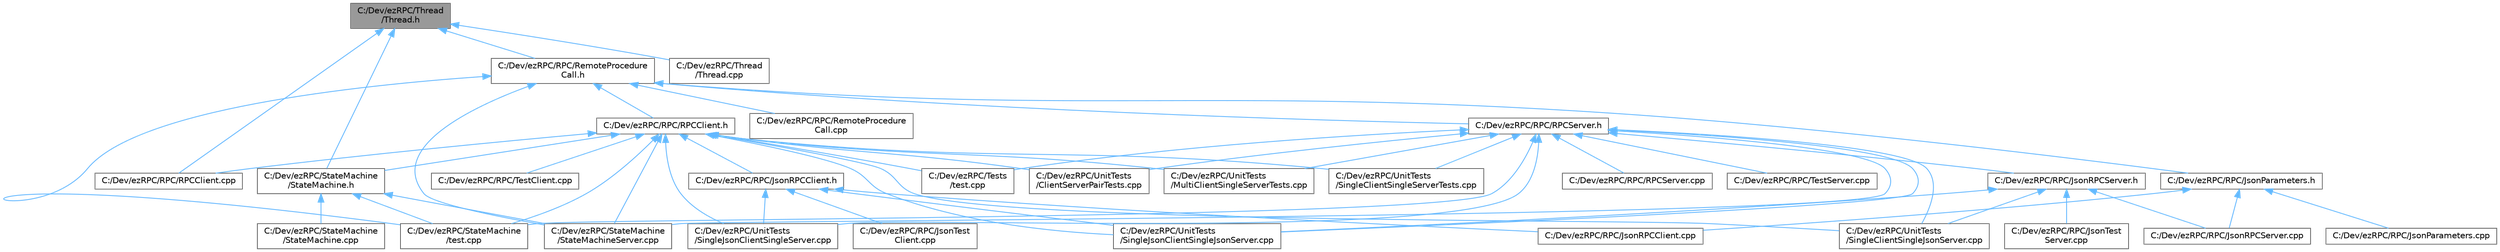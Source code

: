 digraph "C:/Dev/ezRPC/Thread/Thread.h"
{
 // LATEX_PDF_SIZE
  bgcolor="transparent";
  edge [fontname=Helvetica,fontsize=10,labelfontname=Helvetica,labelfontsize=10];
  node [fontname=Helvetica,fontsize=10,shape=box,height=0.2,width=0.4];
  Node1 [id="Node000001",label="C:/Dev/ezRPC/Thread\l/Thread.h",height=0.2,width=0.4,color="gray40", fillcolor="grey60", style="filled", fontcolor="black",tooltip=" "];
  Node1 -> Node2 [id="edge1_Node000001_Node000002",dir="back",color="steelblue1",style="solid",tooltip=" "];
  Node2 [id="Node000002",label="C:/Dev/ezRPC/RPC/RPCClient.cpp",height=0.2,width=0.4,color="grey40", fillcolor="white", style="filled",URL="$_r_p_c_client_8cpp.html",tooltip=" "];
  Node1 -> Node3 [id="edge2_Node000001_Node000003",dir="back",color="steelblue1",style="solid",tooltip=" "];
  Node3 [id="Node000003",label="C:/Dev/ezRPC/RPC/RemoteProcedure\lCall.h",height=0.2,width=0.4,color="grey40", fillcolor="white", style="filled",URL="$_remote_procedure_call_8h.html",tooltip=" "];
  Node3 -> Node4 [id="edge3_Node000003_Node000004",dir="back",color="steelblue1",style="solid",tooltip=" "];
  Node4 [id="Node000004",label="C:/Dev/ezRPC/RPC/JsonParameters.h",height=0.2,width=0.4,color="grey40", fillcolor="white", style="filled",URL="$_json_parameters_8h.html",tooltip=" "];
  Node4 -> Node5 [id="edge4_Node000004_Node000005",dir="back",color="steelblue1",style="solid",tooltip=" "];
  Node5 [id="Node000005",label="C:/Dev/ezRPC/RPC/JsonParameters.cpp",height=0.2,width=0.4,color="grey40", fillcolor="white", style="filled",URL="$_json_parameters_8cpp.html",tooltip=" "];
  Node4 -> Node6 [id="edge5_Node000004_Node000006",dir="back",color="steelblue1",style="solid",tooltip=" "];
  Node6 [id="Node000006",label="C:/Dev/ezRPC/RPC/JsonRPCClient.cpp",height=0.2,width=0.4,color="grey40", fillcolor="white", style="filled",URL="$_json_r_p_c_client_8cpp.html",tooltip=" "];
  Node4 -> Node7 [id="edge6_Node000004_Node000007",dir="back",color="steelblue1",style="solid",tooltip=" "];
  Node7 [id="Node000007",label="C:/Dev/ezRPC/RPC/JsonRPCServer.cpp",height=0.2,width=0.4,color="grey40", fillcolor="white", style="filled",URL="$_json_r_p_c_server_8cpp.html",tooltip=" "];
  Node3 -> Node8 [id="edge7_Node000003_Node000008",dir="back",color="steelblue1",style="solid",tooltip=" "];
  Node8 [id="Node000008",label="C:/Dev/ezRPC/RPC/RPCClient.h",height=0.2,width=0.4,color="grey40", fillcolor="white", style="filled",URL="$_r_p_c_client_8h.html",tooltip=" "];
  Node8 -> Node9 [id="edge8_Node000008_Node000009",dir="back",color="steelblue1",style="solid",tooltip=" "];
  Node9 [id="Node000009",label="C:/Dev/ezRPC/RPC/JsonRPCClient.h",height=0.2,width=0.4,color="grey40", fillcolor="white", style="filled",URL="$_json_r_p_c_client_8h.html",tooltip=" "];
  Node9 -> Node6 [id="edge9_Node000009_Node000006",dir="back",color="steelblue1",style="solid",tooltip=" "];
  Node9 -> Node10 [id="edge10_Node000009_Node000010",dir="back",color="steelblue1",style="solid",tooltip=" "];
  Node10 [id="Node000010",label="C:/Dev/ezRPC/RPC/JsonTest\lClient.cpp",height=0.2,width=0.4,color="grey40", fillcolor="white", style="filled",URL="$_json_test_client_8cpp.html",tooltip=" "];
  Node9 -> Node11 [id="edge11_Node000009_Node000011",dir="back",color="steelblue1",style="solid",tooltip=" "];
  Node11 [id="Node000011",label="C:/Dev/ezRPC/UnitTests\l/SingleJsonClientSingleJsonServer.cpp",height=0.2,width=0.4,color="grey40", fillcolor="white", style="filled",URL="$_single_json_client_single_json_server_8cpp.html",tooltip=" "];
  Node9 -> Node12 [id="edge12_Node000009_Node000012",dir="back",color="steelblue1",style="solid",tooltip=" "];
  Node12 [id="Node000012",label="C:/Dev/ezRPC/UnitTests\l/SingleJsonClientSingleServer.cpp",height=0.2,width=0.4,color="grey40", fillcolor="white", style="filled",URL="$_single_json_client_single_server_8cpp.html",tooltip=" "];
  Node8 -> Node2 [id="edge13_Node000008_Node000002",dir="back",color="steelblue1",style="solid",tooltip=" "];
  Node8 -> Node13 [id="edge14_Node000008_Node000013",dir="back",color="steelblue1",style="solid",tooltip=" "];
  Node13 [id="Node000013",label="C:/Dev/ezRPC/RPC/TestClient.cpp",height=0.2,width=0.4,color="grey40", fillcolor="white", style="filled",URL="$_test_client_8cpp.html",tooltip=" "];
  Node8 -> Node14 [id="edge15_Node000008_Node000014",dir="back",color="steelblue1",style="solid",tooltip=" "];
  Node14 [id="Node000014",label="C:/Dev/ezRPC/StateMachine\l/StateMachine.h",height=0.2,width=0.4,color="grey40", fillcolor="white", style="filled",URL="$_state_machine_8h.html",tooltip=" "];
  Node14 -> Node15 [id="edge16_Node000014_Node000015",dir="back",color="steelblue1",style="solid",tooltip=" "];
  Node15 [id="Node000015",label="C:/Dev/ezRPC/StateMachine\l/StateMachine.cpp",height=0.2,width=0.4,color="grey40", fillcolor="white", style="filled",URL="$_state_machine_8cpp.html",tooltip=" "];
  Node14 -> Node16 [id="edge17_Node000014_Node000016",dir="back",color="steelblue1",style="solid",tooltip=" "];
  Node16 [id="Node000016",label="C:/Dev/ezRPC/StateMachine\l/StateMachineServer.cpp",height=0.2,width=0.4,color="grey40", fillcolor="white", style="filled",URL="$_state_machine_server_8cpp.html",tooltip=" "];
  Node14 -> Node17 [id="edge18_Node000014_Node000017",dir="back",color="steelblue1",style="solid",tooltip=" "];
  Node17 [id="Node000017",label="C:/Dev/ezRPC/StateMachine\l/test.cpp",height=0.2,width=0.4,color="grey40", fillcolor="white", style="filled",URL="$_state_machine_2test_8cpp.html",tooltip=" "];
  Node8 -> Node16 [id="edge19_Node000008_Node000016",dir="back",color="steelblue1",style="solid",tooltip=" "];
  Node8 -> Node17 [id="edge20_Node000008_Node000017",dir="back",color="steelblue1",style="solid",tooltip=" "];
  Node8 -> Node18 [id="edge21_Node000008_Node000018",dir="back",color="steelblue1",style="solid",tooltip=" "];
  Node18 [id="Node000018",label="C:/Dev/ezRPC/Tests\l/test.cpp",height=0.2,width=0.4,color="grey40", fillcolor="white", style="filled",URL="$_tests_2test_8cpp.html",tooltip=" "];
  Node8 -> Node19 [id="edge22_Node000008_Node000019",dir="back",color="steelblue1",style="solid",tooltip=" "];
  Node19 [id="Node000019",label="C:/Dev/ezRPC/UnitTests\l/ClientServerPairTests.cpp",height=0.2,width=0.4,color="grey40", fillcolor="white", style="filled",URL="$_client_server_pair_tests_8cpp.html",tooltip=" "];
  Node8 -> Node20 [id="edge23_Node000008_Node000020",dir="back",color="steelblue1",style="solid",tooltip=" "];
  Node20 [id="Node000020",label="C:/Dev/ezRPC/UnitTests\l/MultiClientSingleServerTests.cpp",height=0.2,width=0.4,color="grey40", fillcolor="white", style="filled",URL="$_multi_client_single_server_tests_8cpp.html",tooltip=" "];
  Node8 -> Node21 [id="edge24_Node000008_Node000021",dir="back",color="steelblue1",style="solid",tooltip=" "];
  Node21 [id="Node000021",label="C:/Dev/ezRPC/UnitTests\l/SingleClientSingleJsonServer.cpp",height=0.2,width=0.4,color="grey40", fillcolor="white", style="filled",URL="$_single_client_single_json_server_8cpp.html",tooltip=" "];
  Node8 -> Node22 [id="edge25_Node000008_Node000022",dir="back",color="steelblue1",style="solid",tooltip=" "];
  Node22 [id="Node000022",label="C:/Dev/ezRPC/UnitTests\l/SingleClientSingleServerTests.cpp",height=0.2,width=0.4,color="grey40", fillcolor="white", style="filled",URL="$_single_client_single_server_tests_8cpp.html",tooltip=" "];
  Node8 -> Node11 [id="edge26_Node000008_Node000011",dir="back",color="steelblue1",style="solid",tooltip=" "];
  Node8 -> Node12 [id="edge27_Node000008_Node000012",dir="back",color="steelblue1",style="solid",tooltip=" "];
  Node3 -> Node23 [id="edge28_Node000003_Node000023",dir="back",color="steelblue1",style="solid",tooltip=" "];
  Node23 [id="Node000023",label="C:/Dev/ezRPC/RPC/RPCServer.h",height=0.2,width=0.4,color="grey40", fillcolor="white", style="filled",URL="$_r_p_c_server_8h.html",tooltip=" "];
  Node23 -> Node24 [id="edge29_Node000023_Node000024",dir="back",color="steelblue1",style="solid",tooltip=" "];
  Node24 [id="Node000024",label="C:/Dev/ezRPC/RPC/JsonRPCServer.h",height=0.2,width=0.4,color="grey40", fillcolor="white", style="filled",URL="$_json_r_p_c_server_8h.html",tooltip=" "];
  Node24 -> Node7 [id="edge30_Node000024_Node000007",dir="back",color="steelblue1",style="solid",tooltip=" "];
  Node24 -> Node25 [id="edge31_Node000024_Node000025",dir="back",color="steelblue1",style="solid",tooltip=" "];
  Node25 [id="Node000025",label="C:/Dev/ezRPC/RPC/JsonTest\lServer.cpp",height=0.2,width=0.4,color="grey40", fillcolor="white", style="filled",URL="$_json_test_server_8cpp.html",tooltip=" "];
  Node24 -> Node21 [id="edge32_Node000024_Node000021",dir="back",color="steelblue1",style="solid",tooltip=" "];
  Node24 -> Node11 [id="edge33_Node000024_Node000011",dir="back",color="steelblue1",style="solid",tooltip=" "];
  Node23 -> Node26 [id="edge34_Node000023_Node000026",dir="back",color="steelblue1",style="solid",tooltip=" "];
  Node26 [id="Node000026",label="C:/Dev/ezRPC/RPC/RPCServer.cpp",height=0.2,width=0.4,color="grey40", fillcolor="white", style="filled",URL="$_r_p_c_server_8cpp.html",tooltip=" "];
  Node23 -> Node27 [id="edge35_Node000023_Node000027",dir="back",color="steelblue1",style="solid",tooltip=" "];
  Node27 [id="Node000027",label="C:/Dev/ezRPC/RPC/TestServer.cpp",height=0.2,width=0.4,color="grey40", fillcolor="white", style="filled",URL="$_test_server_8cpp.html",tooltip=" "];
  Node23 -> Node16 [id="edge36_Node000023_Node000016",dir="back",color="steelblue1",style="solid",tooltip=" "];
  Node23 -> Node17 [id="edge37_Node000023_Node000017",dir="back",color="steelblue1",style="solid",tooltip=" "];
  Node23 -> Node18 [id="edge38_Node000023_Node000018",dir="back",color="steelblue1",style="solid",tooltip=" "];
  Node23 -> Node19 [id="edge39_Node000023_Node000019",dir="back",color="steelblue1",style="solid",tooltip=" "];
  Node23 -> Node20 [id="edge40_Node000023_Node000020",dir="back",color="steelblue1",style="solid",tooltip=" "];
  Node23 -> Node21 [id="edge41_Node000023_Node000021",dir="back",color="steelblue1",style="solid",tooltip=" "];
  Node23 -> Node22 [id="edge42_Node000023_Node000022",dir="back",color="steelblue1",style="solid",tooltip=" "];
  Node23 -> Node11 [id="edge43_Node000023_Node000011",dir="back",color="steelblue1",style="solid",tooltip=" "];
  Node23 -> Node12 [id="edge44_Node000023_Node000012",dir="back",color="steelblue1",style="solid",tooltip=" "];
  Node3 -> Node28 [id="edge45_Node000003_Node000028",dir="back",color="steelblue1",style="solid",tooltip=" "];
  Node28 [id="Node000028",label="C:/Dev/ezRPC/RPC/RemoteProcedure\lCall.cpp",height=0.2,width=0.4,color="grey40", fillcolor="white", style="filled",URL="$_remote_procedure_call_8cpp.html",tooltip=" "];
  Node3 -> Node16 [id="edge46_Node000003_Node000016",dir="back",color="steelblue1",style="solid",tooltip=" "];
  Node3 -> Node17 [id="edge47_Node000003_Node000017",dir="back",color="steelblue1",style="solid",tooltip=" "];
  Node1 -> Node14 [id="edge48_Node000001_Node000014",dir="back",color="steelblue1",style="solid",tooltip=" "];
  Node1 -> Node29 [id="edge49_Node000001_Node000029",dir="back",color="steelblue1",style="solid",tooltip=" "];
  Node29 [id="Node000029",label="C:/Dev/ezRPC/Thread\l/Thread.cpp",height=0.2,width=0.4,color="grey40", fillcolor="white", style="filled",URL="$_thread_8cpp.html",tooltip=" "];
}
